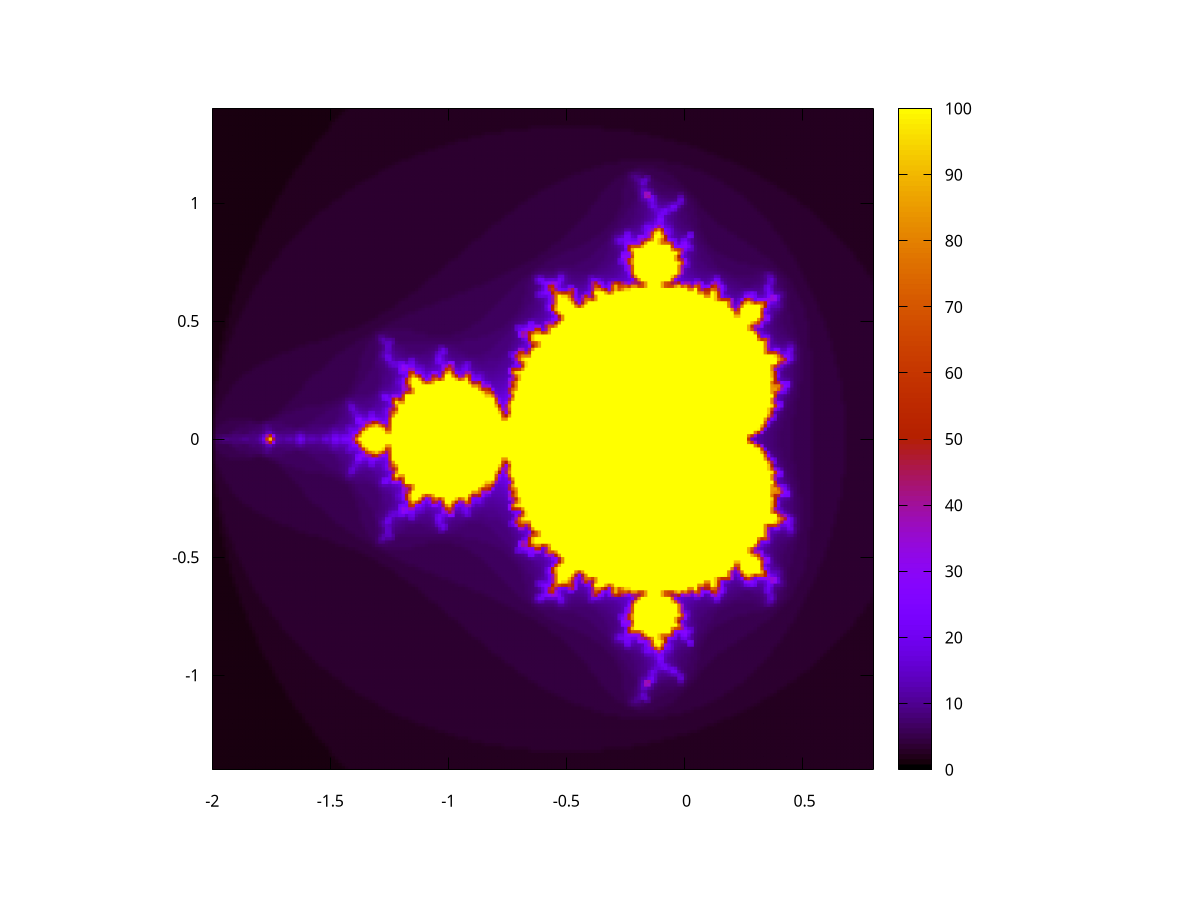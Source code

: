 rmax = 2
nmax = 100
complex (x, y) = x * {1, 0} + y * {0, 1}
mandelbrot (z, z0, n) = n == nmax || abs (z) > rmax ? n : mandelbrot (z ** 2 + z0, z0, n + 1)
set samples 200
set isosamples 200
set pm3d map
set size square
splot [-2 : .8] [-1.4 : 1.4] mandelbrot (complex (0, 0), complex (x, y), 0) notitle
